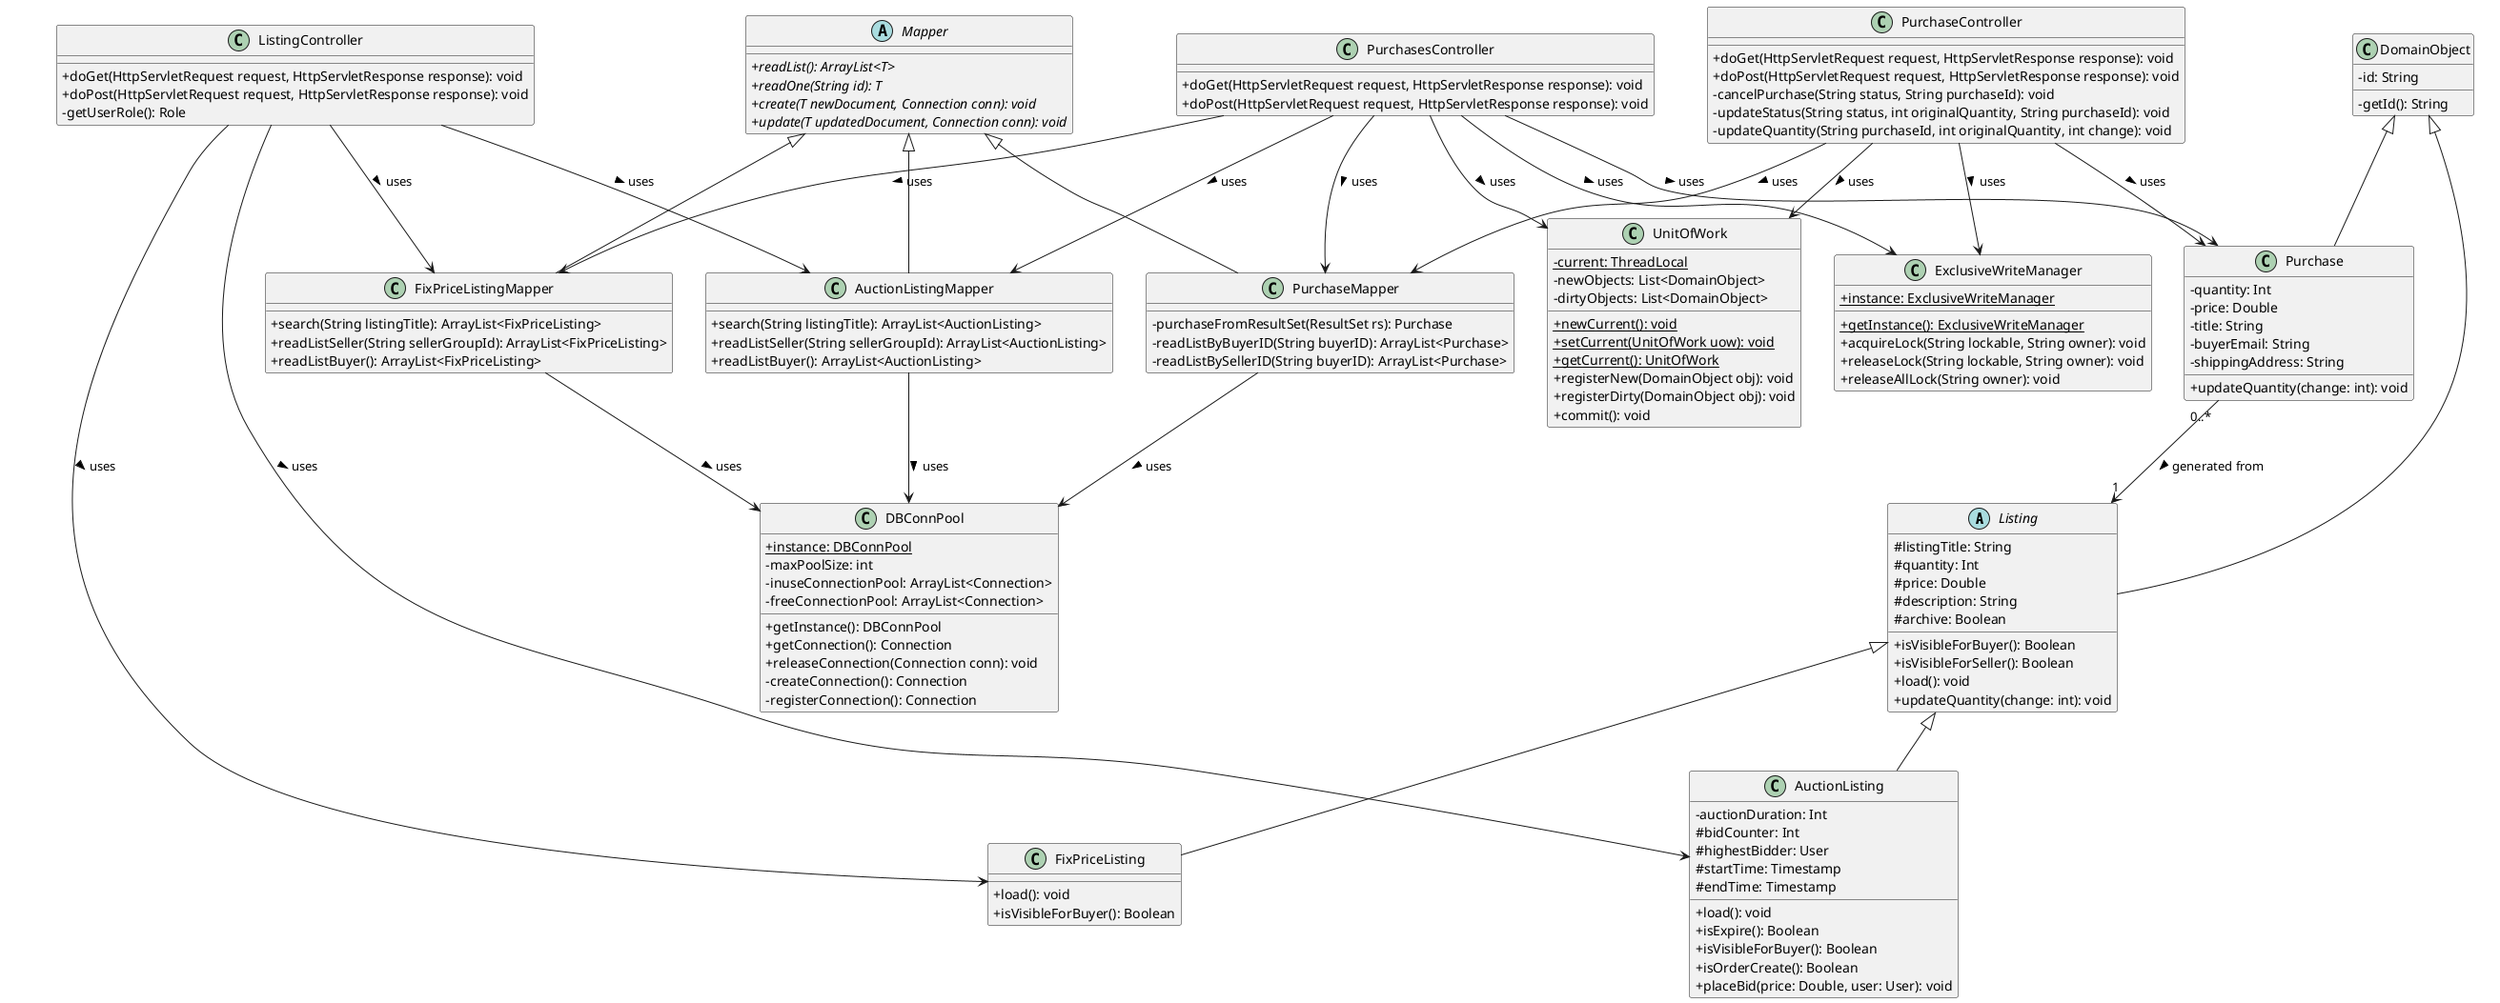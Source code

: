 @startuml
'https://plantuml.com/class-diagram

skinparam classAttributeIconSize 0

' User "0..*" --> "1" SellerGroup: belongs to >
' User "0..*" --> "1" Role: has >
' Listing "0..*" --> "1" SellerGroup: sold by >
' Listing "0..*" --> "1" Product: sells >
Listing <|-- FixPriceListing
Listing <|-- AuctionListing
Purchase "0..*" --> "1" Listing: generated from >
' Purchase "0..*" --> "1" User: bought by >
' Purchase "0..*" --> "1" Product: has a >
' Purchase "0..*" --> "1" SellerGroup: managed by >
' Purchase "0..*" --> "1" Status: has >
Mapper <|-- PurchaseMapper
Mapper <|-- AuctionListingMapper
Mapper <|-- FixPriceListingMapper
PurchaseController --> Purchase: uses >
PurchaseController --> ExclusiveWriteManager: uses >
' PurchaseController --> Role: uses >
PurchaseController --> PurchaseMapper: uses >
PurchaseController --> UnitOfWork: uses >
PurchasesController --> Purchase: uses >
PurchasesController --> ExclusiveWriteManager: uses >
' PurchasesController --> Role: uses >
PurchasesController --> PurchaseMapper: uses >
PurchasesController --> AuctionListingMapper: uses >
PurchasesController --> FixPriceListingMapper: uses >
PurchasesController --> UnitOfWork: uses >
' ListingController --> SellerGroup: uses >
' ListingController --> Product: uses >
' ListingController --> Role: uses >
ListingController --> FixPriceListing: uses >
ListingController --> AuctionListing: uses >
ListingController --> AuctionListingMapper: uses >
ListingController --> FixPriceListingMapper: uses >
PurchaseMapper --> DBConnPool: uses >
AuctionListingMapper --> DBConnPool: uses >
FixPriceListingMapper --> DBConnPool: uses >


' AuctionListing "0..*" --> "1" User: has a highestBidder
' Product "0..*" --> "1" Category: has >

' DomainObject <|-- User
' DomainObject <|-- Product
DomainObject <|-- Listing
' DomainObject <|-- Category
DomainObject <|-- Purchase
' DomainObject <|-- SellerGroup


' note as n1
'     The AuctionListing class has a
'     many-to-many relationship with User.
'     The one-to-many relationship drawn
'     between the AuctionListing and User
'     in this diagram only means that an
'     AuctionListing object stores a single
'     highestBidder in addition to the
'     many-to-many relationship. The many-to-many
'     relationship is explained in the Association
'     Table Mapping section of the report
' end note

' class User {
' - email: String
' - password: String
' - firstname: String
' - lastname: String
' - shippingAddress: String
' }

' class SellerGroup {
' - name: String
' - load() void
' }

abstract class Listing{
# listingTitle: String
# quantity: Int
# price: Double
# description: String
# archive: Boolean
+ isVisibleForBuyer(): Boolean
+ isVisibleForSeller(): Boolean
+ load(): void
+ updateQuantity(change: int): void
}

class FixPriceListing {
+ load(): void
+ isVisibleForBuyer(): Boolean
}

class AuctionListing {
- auctionDuration: Int
# bidCounter: Int
# highestBidder: User
# startTime: Timestamp
# endTime: Timestamp
+ load(): void
+ isExpire(): Boolean
+ isVisibleForBuyer(): Boolean
+ isOrderCreate(): Boolean
+ placeBid(price: Double, user: User): void
}

class Purchase {
- quantity: Int
- price: Double
- title: String
- buyerEmail: String
- shippingAddress: String
+ updateQuantity(change: int): void

}

' class Product {
' - category: Category
' - brand: String
' - name: String
' - reload(): void
' }

' class Category {
' - name: String
' }

' enum Role {
' ADMIN
' USER
' SELLER
' }


' enum Status {
' placed,
' processed,
' fulfilled,
' cancelled
' }

class DomainObject {
- id: String
- getId(): String
}

class PurchasesController {
+ doGet(HttpServletRequest request, HttpServletResponse response): void
+ doPost(HttpServletRequest request, HttpServletResponse response): void
}

class PurchaseController {
+ doGet(HttpServletRequest request, HttpServletResponse response): void
+ doPost(HttpServletRequest request, HttpServletResponse response): void
- cancelPurchase(String status, String purchaseId): void
- updateStatus(String status, int originalQuantity, String purchaseId): void
- updateQuantity(String purchaseId, int originalQuantity, int change): void
}

class ListingController {
+ doGet(HttpServletRequest request, HttpServletResponse response): void
+ doPost(HttpServletRequest request, HttpServletResponse response): void
- getUserRole(): Role
}

class ExclusiveWriteManager {
+ {static} instance: ExclusiveWriteManager
+ {static} getInstance(): ExclusiveWriteManager
+ acquireLock(String lockable, String owner): void
+ releaseLock(String lockable, String owner): void
+ releaseAllLock(String owner): void
}

abstract class Mapper {
+ {abstract} readList(): ArrayList<T>
+ {abstract} readOne(String id): T
+ {abstract} create(T newDocument, Connection conn): void
+ {abstract} update(T updatedDocument, Connection conn): void
}

class PurchaseMapper {
- purchaseFromResultSet(ResultSet rs): Purchase
- readListByBuyerID(String buyerID): ArrayList<Purchase>
- readListBySellerID(String buyerID): ArrayList<Purchase>
}

class FixPriceListingMapper {
+ search(String listingTitle): ArrayList<FixPriceListing>
+ readListSeller(String sellerGroupId): ArrayList<FixPriceListing>
+ readListBuyer(): ArrayList<FixPriceListing>
}

class AuctionListingMapper {
+ search(String listingTitle): ArrayList<AuctionListing>
+ readListSeller(String sellerGroupId): ArrayList<AuctionListing>
+ readListBuyer(): ArrayList<AuctionListing>
}

class DBConnPool {
+ {static} instance: DBConnPool
- maxPoolSize: int
- inuseConnectionPool: ArrayList<Connection>
- freeConnectionPool: ArrayList<Connection>
+ getInstance(): DBConnPool
+ getConnection(): Connection
+ releaseConnection(Connection conn): void
- createConnection(): Connection
- registerConnection(): Connection
}

class UnitOfWork {
- {static} current: ThreadLocal
- newObjects: List<DomainObject>
- dirtyObjects: List<DomainObject>
+ {static} newCurrent(): void
+ {static} setCurrent(UnitOfWork uow): void
+ {static} getCurrent(): UnitOfWork
+ registerNew(DomainObject obj): void
+ registerDirty(DomainObject obj): void
+ commit(): void
}


@enduml